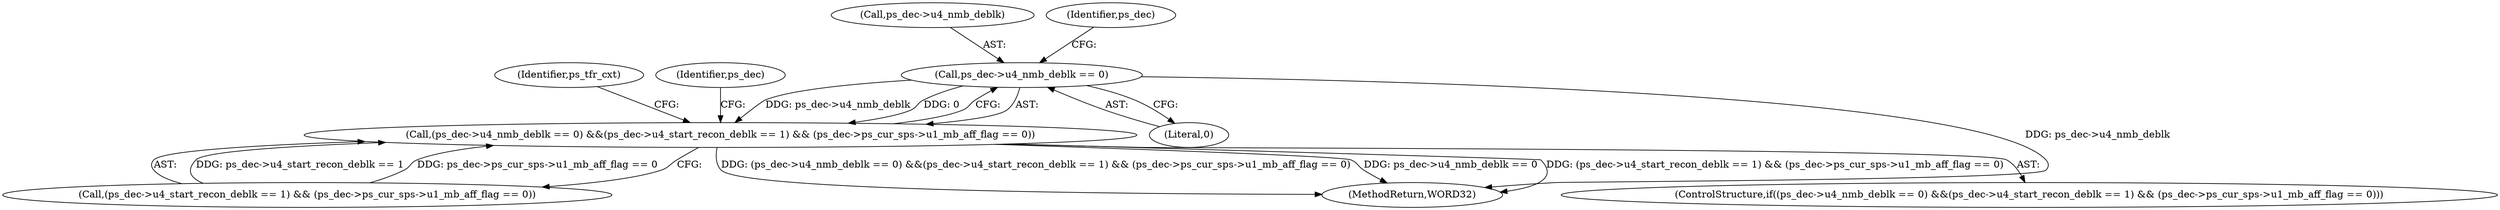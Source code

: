 digraph "0_Android_7554755536019e439433c515eeb44e701fb3bfb2@pointer" {
"1001595" [label="(Call,ps_dec->u4_nmb_deblk == 0)"];
"1001594" [label="(Call,(ps_dec->u4_nmb_deblk == 0) &&(ps_dec->u4_start_recon_deblk == 1) && (ps_dec->ps_cur_sps->u1_mb_aff_flag == 0))"];
"1001619" [label="(Identifier,ps_tfr_cxt)"];
"1001599" [label="(Literal,0)"];
"1001600" [label="(Call,(ps_dec->u4_start_recon_deblk == 1) && (ps_dec->ps_cur_sps->u1_mb_aff_flag == 0))"];
"1001594" [label="(Call,(ps_dec->u4_nmb_deblk == 0) &&(ps_dec->u4_start_recon_deblk == 1) && (ps_dec->ps_cur_sps->u1_mb_aff_flag == 0))"];
"1001596" [label="(Call,ps_dec->u4_nmb_deblk)"];
"1001595" [label="(Call,ps_dec->u4_nmb_deblk == 0)"];
"1001603" [label="(Identifier,ps_dec)"];
"1002129" [label="(MethodReturn,WORD32)"];
"1001682" [label="(Identifier,ps_dec)"];
"1001593" [label="(ControlStructure,if((ps_dec->u4_nmb_deblk == 0) &&(ps_dec->u4_start_recon_deblk == 1) && (ps_dec->ps_cur_sps->u1_mb_aff_flag == 0)))"];
"1001595" -> "1001594"  [label="AST: "];
"1001595" -> "1001599"  [label="CFG: "];
"1001596" -> "1001595"  [label="AST: "];
"1001599" -> "1001595"  [label="AST: "];
"1001603" -> "1001595"  [label="CFG: "];
"1001594" -> "1001595"  [label="CFG: "];
"1001595" -> "1002129"  [label="DDG: ps_dec->u4_nmb_deblk"];
"1001595" -> "1001594"  [label="DDG: ps_dec->u4_nmb_deblk"];
"1001595" -> "1001594"  [label="DDG: 0"];
"1001594" -> "1001593"  [label="AST: "];
"1001594" -> "1001600"  [label="CFG: "];
"1001600" -> "1001594"  [label="AST: "];
"1001619" -> "1001594"  [label="CFG: "];
"1001682" -> "1001594"  [label="CFG: "];
"1001594" -> "1002129"  [label="DDG: (ps_dec->u4_start_recon_deblk == 1) && (ps_dec->ps_cur_sps->u1_mb_aff_flag == 0)"];
"1001594" -> "1002129"  [label="DDG: (ps_dec->u4_nmb_deblk == 0) &&(ps_dec->u4_start_recon_deblk == 1) && (ps_dec->ps_cur_sps->u1_mb_aff_flag == 0)"];
"1001594" -> "1002129"  [label="DDG: ps_dec->u4_nmb_deblk == 0"];
"1001600" -> "1001594"  [label="DDG: ps_dec->u4_start_recon_deblk == 1"];
"1001600" -> "1001594"  [label="DDG: ps_dec->ps_cur_sps->u1_mb_aff_flag == 0"];
}
